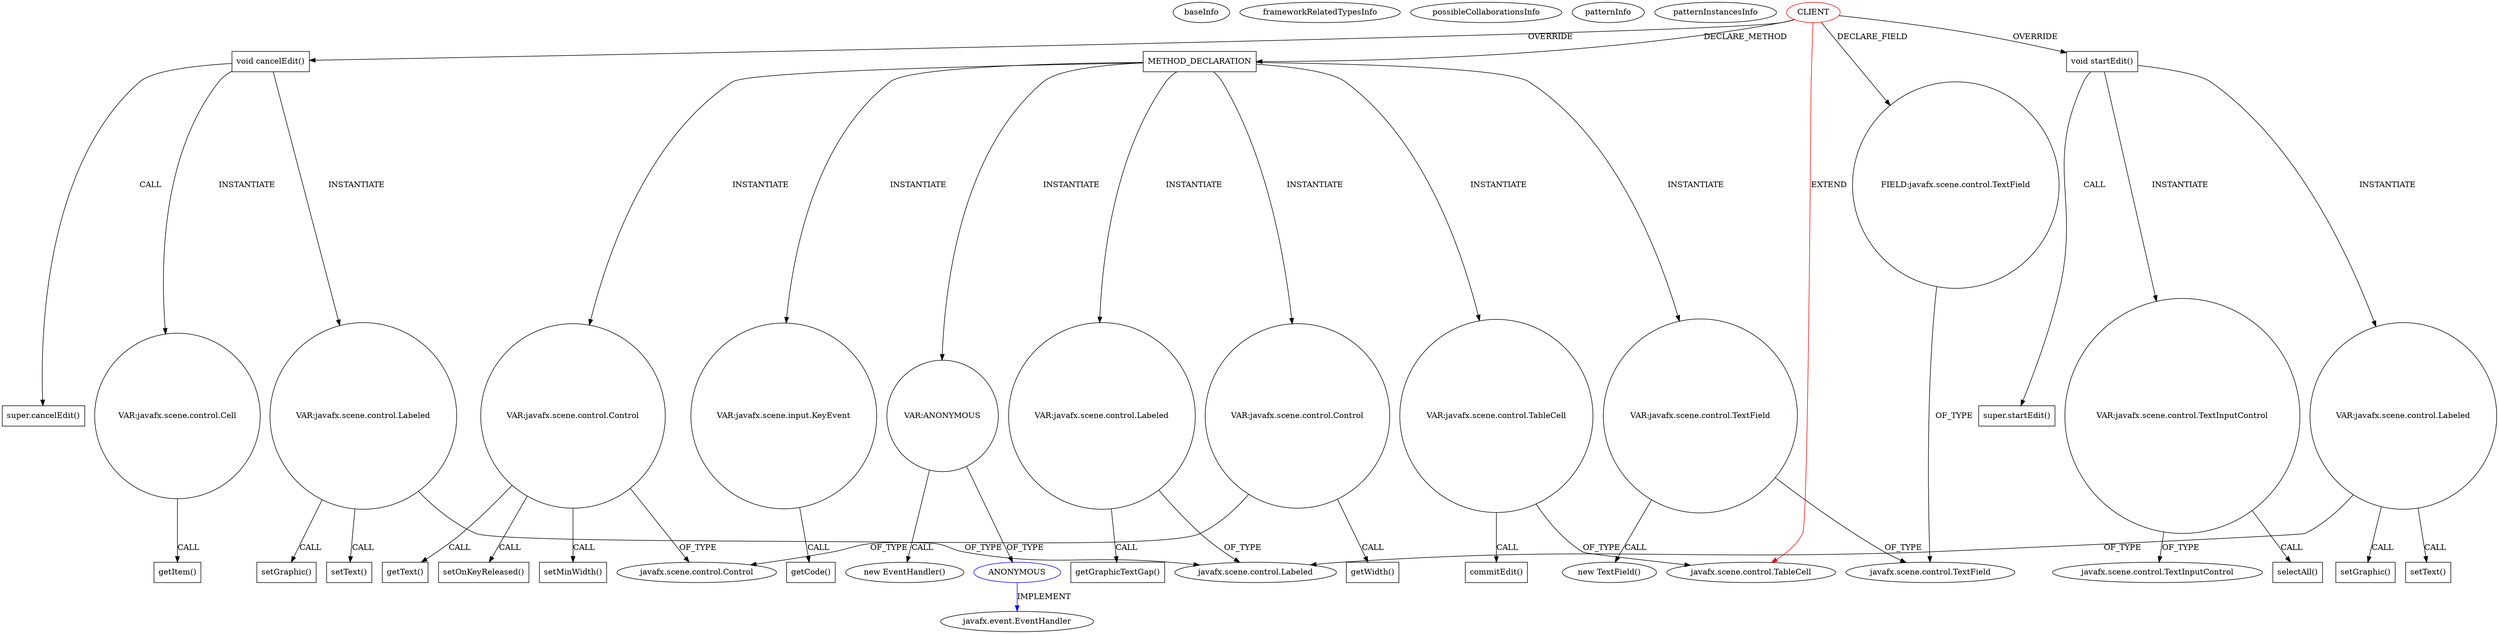 digraph {
baseInfo[graphId=367,category="pattern",isAnonymous=false,possibleRelation=true]
frameworkRelatedTypesInfo[0="javafx.scene.control.TableCell"]
possibleCollaborationsInfo[0="367~INSTANTIATION-CLIENT_METHOD_DECLARATION-~javafx.scene.control.TableCell ~javafx.event.EventHandler ~false~true"]
patternInfo[frequency=4.0,patternRootClient=0]
patternInstancesInfo[0="hock323-eventManager~/hock323-eventManager/EventManager-master/src/eventManager/fx/EditingPrizeCell.java~EditingPrizeCell~3043",1="hock323-eventManager~/hock323-eventManager/EventManager-master/src/eventManager/fx/EditingStringAnnouncementCell.java~EditingStringAnnouncementCell~3048",2="gleba-cppoints~/gleba-cppoints/cppoints-master/src/cpapp/view/EditTableController.java~EditingCell~2755",3="JeremieAstray-studentScoreAnalysis~/JeremieAstray-studentScoreAnalysis/studentScoreAnalysis-master/src/com/jeremie/scoreAnalysis/view/ScoreEditingCell.java~ScoreEditingCell~619"]
8[label="javafx.scene.control.Labeled",vertexType="FRAMEWORK_CLASS_TYPE",isFrameworkType=false]
16[label="VAR:javafx.scene.control.Labeled",vertexType="VARIABLE_EXPRESION",isFrameworkType=false,shape=circle]
14[label="void cancelEdit()",vertexType="OVERRIDING_METHOD_DECLARATION",isFrameworkType=false,shape=box]
15[label="super.cancelEdit()",vertexType="SUPER_CALL",isFrameworkType=false,shape=box]
0[label="CLIENT",vertexType="ROOT_CLIENT_CLASS_DECLARATION",isFrameworkType=false,color=red]
1[label="javafx.scene.control.TableCell",vertexType="FRAMEWORK_CLASS_TYPE",isFrameworkType=false]
19[label="VAR:javafx.scene.control.Cell",vertexType="VARIABLE_EXPRESION",isFrameworkType=false,shape=circle]
20[label="getItem()",vertexType="INSIDE_CALL",isFrameworkType=false,shape=box]
45[label="METHOD_DECLARATION",vertexType="CLIENT_METHOD_DECLARATION",isFrameworkType=false,shape=box]
61[label="VAR:ANONYMOUS",vertexType="VARIABLE_EXPRESION",isFrameworkType=false,shape=circle]
62[label="ANONYMOUS",vertexType="REFERENCE_ANONYMOUS_DECLARATION",isFrameworkType=false,color=blue]
60[label="new EventHandler()",vertexType="CONSTRUCTOR_CALL",isFrameworkType=false]
23[label="setGraphic()",vertexType="INSIDE_CALL",isFrameworkType=false,shape=box]
4[label="void startEdit()",vertexType="OVERRIDING_METHOD_DECLARATION",isFrameworkType=false,shape=box]
17[label="setText()",vertexType="INSIDE_CALL",isFrameworkType=false,shape=box]
47[label="VAR:javafx.scene.control.TextField",vertexType="VARIABLE_EXPRESION",isFrameworkType=false,shape=circle]
3[label="javafx.scene.control.TextField",vertexType="FRAMEWORK_CLASS_TYPE",isFrameworkType=false]
63[label="javafx.event.EventHandler",vertexType="FRAMEWORK_INTERFACE_TYPE",isFrameworkType=false]
55[label="VAR:javafx.scene.control.Labeled",vertexType="VARIABLE_EXPRESION",isFrameworkType=false,shape=circle]
56[label="getGraphicTextGap()",vertexType="INSIDE_CALL",isFrameworkType=false,shape=box]
6[label="VAR:javafx.scene.control.Labeled",vertexType="VARIABLE_EXPRESION",isFrameworkType=false,shape=circle]
10[label="setGraphic()",vertexType="INSIDE_CALL",isFrameworkType=false,shape=box]
7[label="setText()",vertexType="INSIDE_CALL",isFrameworkType=false,shape=box]
5[label="super.startEdit()",vertexType="SUPER_CALL",isFrameworkType=false,shape=box]
11[label="VAR:javafx.scene.control.TextInputControl",vertexType="VARIABLE_EXPRESION",isFrameworkType=false,shape=circle]
12[label="selectAll()",vertexType="INSIDE_CALL",isFrameworkType=false,shape=box]
67[label="VAR:javafx.scene.control.TableCell",vertexType="VARIABLE_EXPRESION",isFrameworkType=false,shape=circle]
68[label="commitEdit()",vertexType="INSIDE_CALL",isFrameworkType=false,shape=box]
13[label="javafx.scene.control.TextInputControl",vertexType="FRAMEWORK_CLASS_TYPE",isFrameworkType=false]
49[label="VAR:javafx.scene.control.Control",vertexType="VARIABLE_EXPRESION",isFrameworkType=false,shape=circle]
51[label="javafx.scene.control.Control",vertexType="FRAMEWORK_CLASS_TYPE",isFrameworkType=false]
71[label="getText()",vertexType="INSIDE_CALL",isFrameworkType=false,shape=box]
59[label="setOnKeyReleased()",vertexType="INSIDE_CALL",isFrameworkType=false,shape=box]
50[label="setMinWidth()",vertexType="INSIDE_CALL",isFrameworkType=false,shape=box]
52[label="VAR:javafx.scene.control.Control",vertexType="VARIABLE_EXPRESION",isFrameworkType=false,shape=circle]
53[label="getWidth()",vertexType="INSIDE_CALL",isFrameworkType=false,shape=box]
46[label="new TextField()",vertexType="CONSTRUCTOR_CALL",isFrameworkType=false]
2[label="FIELD:javafx.scene.control.TextField",vertexType="FIELD_DECLARATION",isFrameworkType=false,shape=circle]
64[label="VAR:javafx.scene.input.KeyEvent",vertexType="VARIABLE_EXPRESION",isFrameworkType=false,shape=circle]
65[label="getCode()",vertexType="INSIDE_CALL",isFrameworkType=false,shape=box]
6->7[label="CALL"]
49->71[label="CALL"]
61->62[label="OF_TYPE"]
47->3[label="OF_TYPE"]
11->12[label="CALL"]
45->49[label="INSTANTIATE"]
4->5[label="CALL"]
0->1[label="EXTEND",color=red]
52->51[label="OF_TYPE"]
45->61[label="INSTANTIATE"]
6->10[label="CALL"]
67->68[label="CALL"]
45->55[label="INSTANTIATE"]
45->47[label="INSTANTIATE"]
4->6[label="INSTANTIATE"]
49->51[label="OF_TYPE"]
62->63[label="IMPLEMENT",color=blue]
6->8[label="OF_TYPE"]
16->17[label="CALL"]
14->15[label="CALL"]
0->14[label="OVERRIDE"]
45->64[label="INSTANTIATE"]
49->59[label="CALL"]
0->2[label="DECLARE_FIELD"]
14->16[label="INSTANTIATE"]
14->19[label="INSTANTIATE"]
0->45[label="DECLARE_METHOD"]
61->60[label="CALL"]
16->23[label="CALL"]
0->4[label="OVERRIDE"]
67->1[label="OF_TYPE"]
45->67[label="INSTANTIATE"]
55->8[label="OF_TYPE"]
2->3[label="OF_TYPE"]
4->11[label="INSTANTIATE"]
45->52[label="INSTANTIATE"]
49->50[label="CALL"]
19->20[label="CALL"]
47->46[label="CALL"]
55->56[label="CALL"]
52->53[label="CALL"]
11->13[label="OF_TYPE"]
16->8[label="OF_TYPE"]
64->65[label="CALL"]
}
